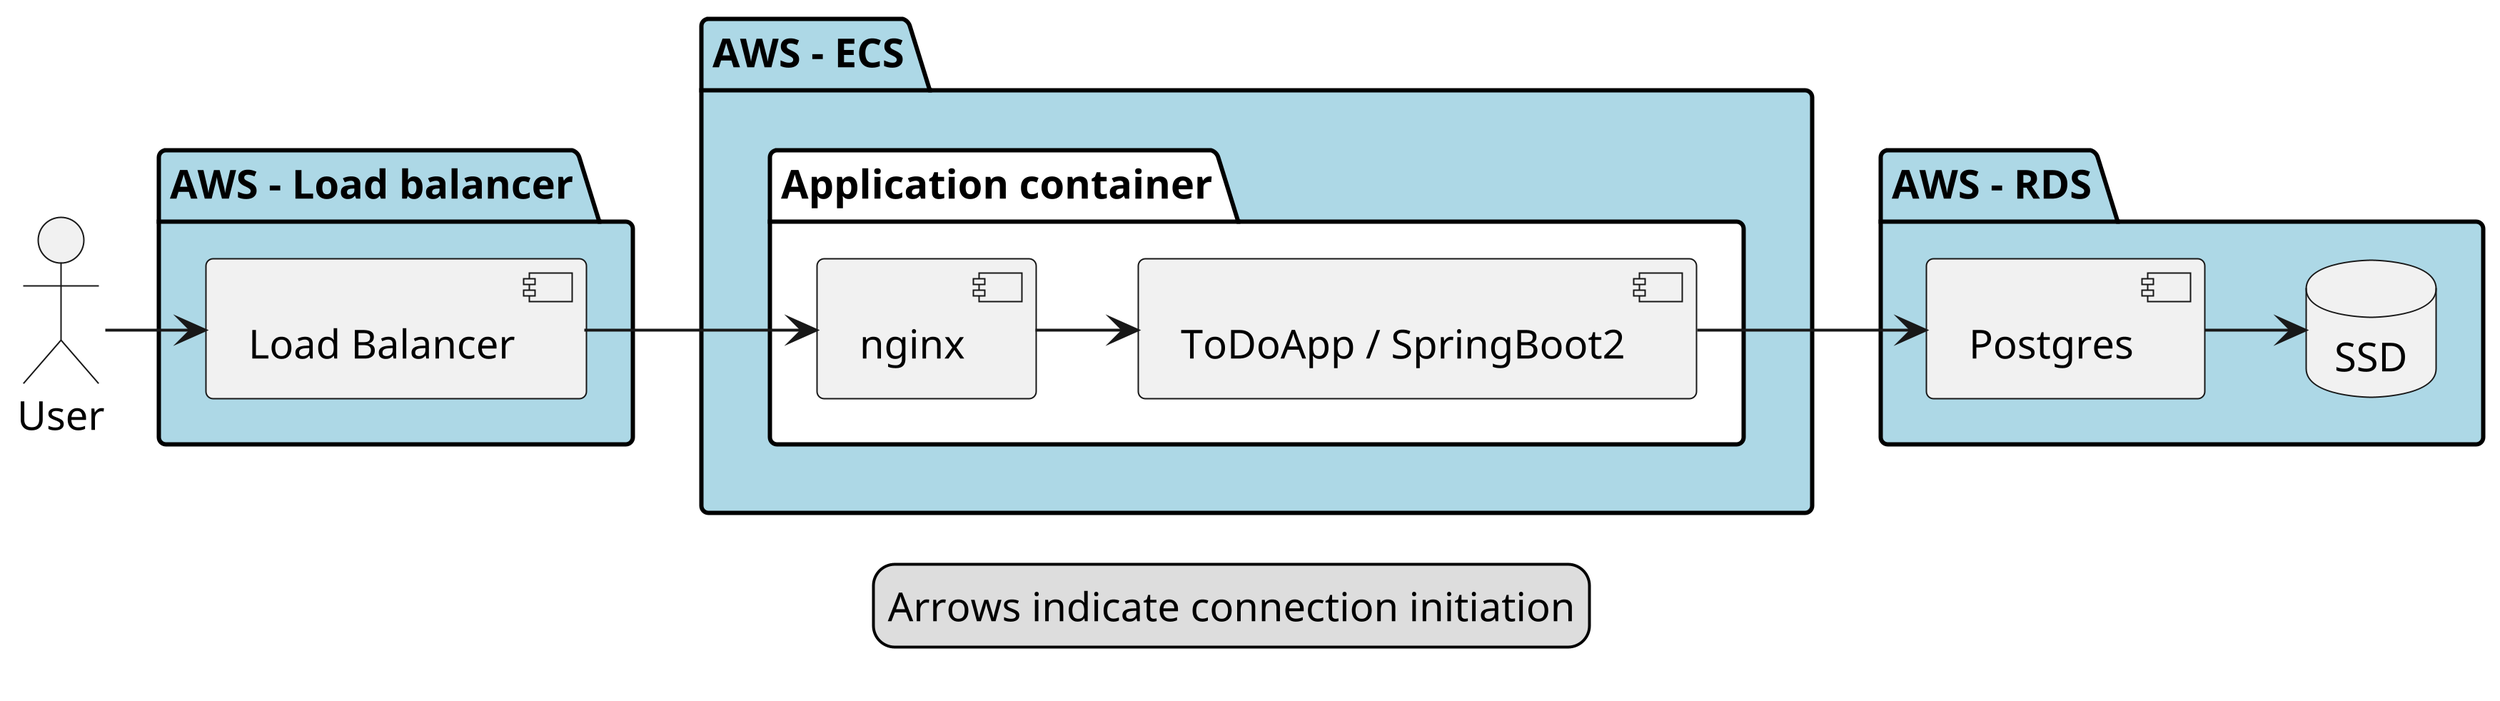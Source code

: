 @startuml

skinparam componentStyle uml2
skinparam linetype ortho
scale 4

actor "User" as User

package "AWS - Load balancer" as PS1 #LightBlue {
  component "Load Balancer" as LoadBalancer
}

package "AWS - ECS" #LightBlue {
  package "Application container" #White {
    component "nginx" as WebServer
    component "ToDoApp / SpringBoot2" as ApplicationServer
  }
}

package "AWS - RDS" as PS2 #LightBlue {
  component "Postgres" as Database
  database "SSD" as Storage
}

User -r-> LoadBalancer
LoadBalancer -r-> WebServer
WebServer -r-> ApplicationServer
ApplicationServer -r-> Database
Database -r-> Storage

legend
  Arrows indicate connection initiation
end legend

@enduml

